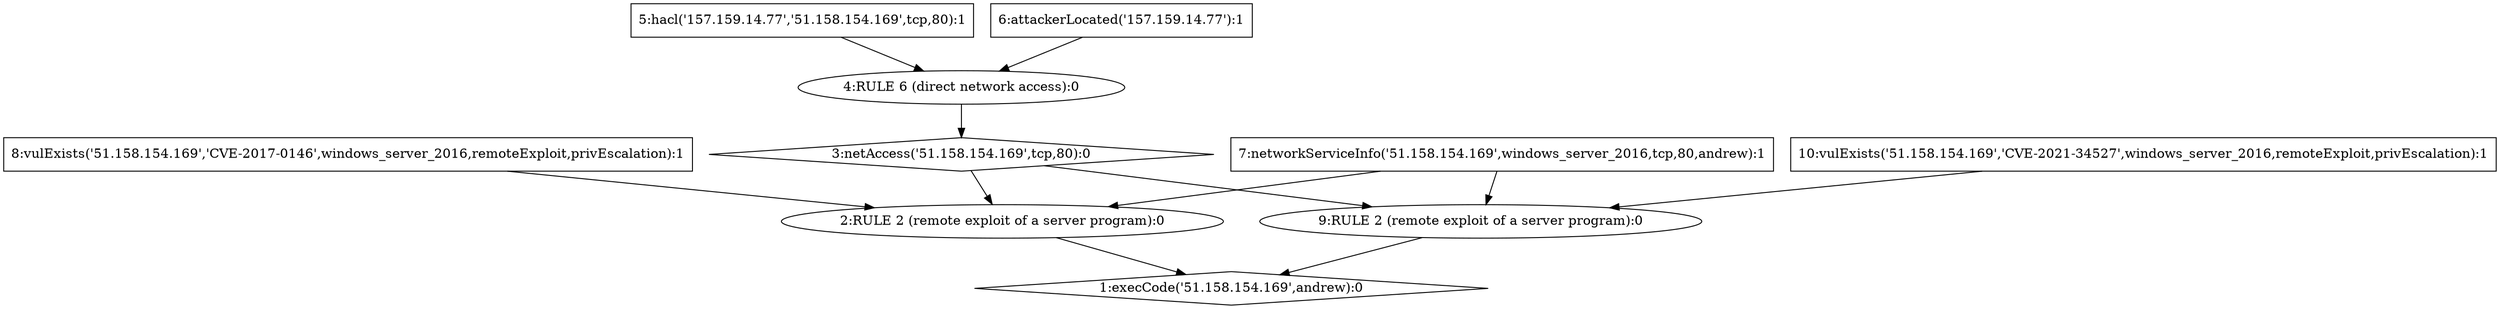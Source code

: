 digraph G {
	1 [label="1:execCode('51.158.154.169',andrew):0",shape=diamond];
	2 [label="2:RULE 2 (remote exploit of a server program):0",shape=ellipse];
	3 [label="3:netAccess('51.158.154.169',tcp,80):0",shape=diamond];
	4 [label="4:RULE 6 (direct network access):0",shape=ellipse];
	5 [label="5:hacl('157.159.14.77','51.158.154.169',tcp,80):1",shape=box];
	6 [label="6:attackerLocated('157.159.14.77'):1",shape=box];
	7 [label="7:networkServiceInfo('51.158.154.169',windows_server_2016,tcp,80,andrew):1",shape=box];
	8 [label="8:vulExists('51.158.154.169','CVE-2017-0146',windows_server_2016,remoteExploit,privEscalation):1",shape=box];
	9 [label="9:RULE 2 (remote exploit of a server program):0",shape=ellipse];
	10 [label="10:vulExists('51.158.154.169','CVE-2021-34527',windows_server_2016,remoteExploit,privEscalation):1",shape=box];
	5 -> 	4;
	6 -> 	4;
	4 -> 	3;
	3 -> 	2;
	7 -> 	2;
	8 -> 	2;
	2 -> 	1;
	3 -> 	9;
	7 -> 	9;
	10 -> 	9;
	9 -> 	1;
}
